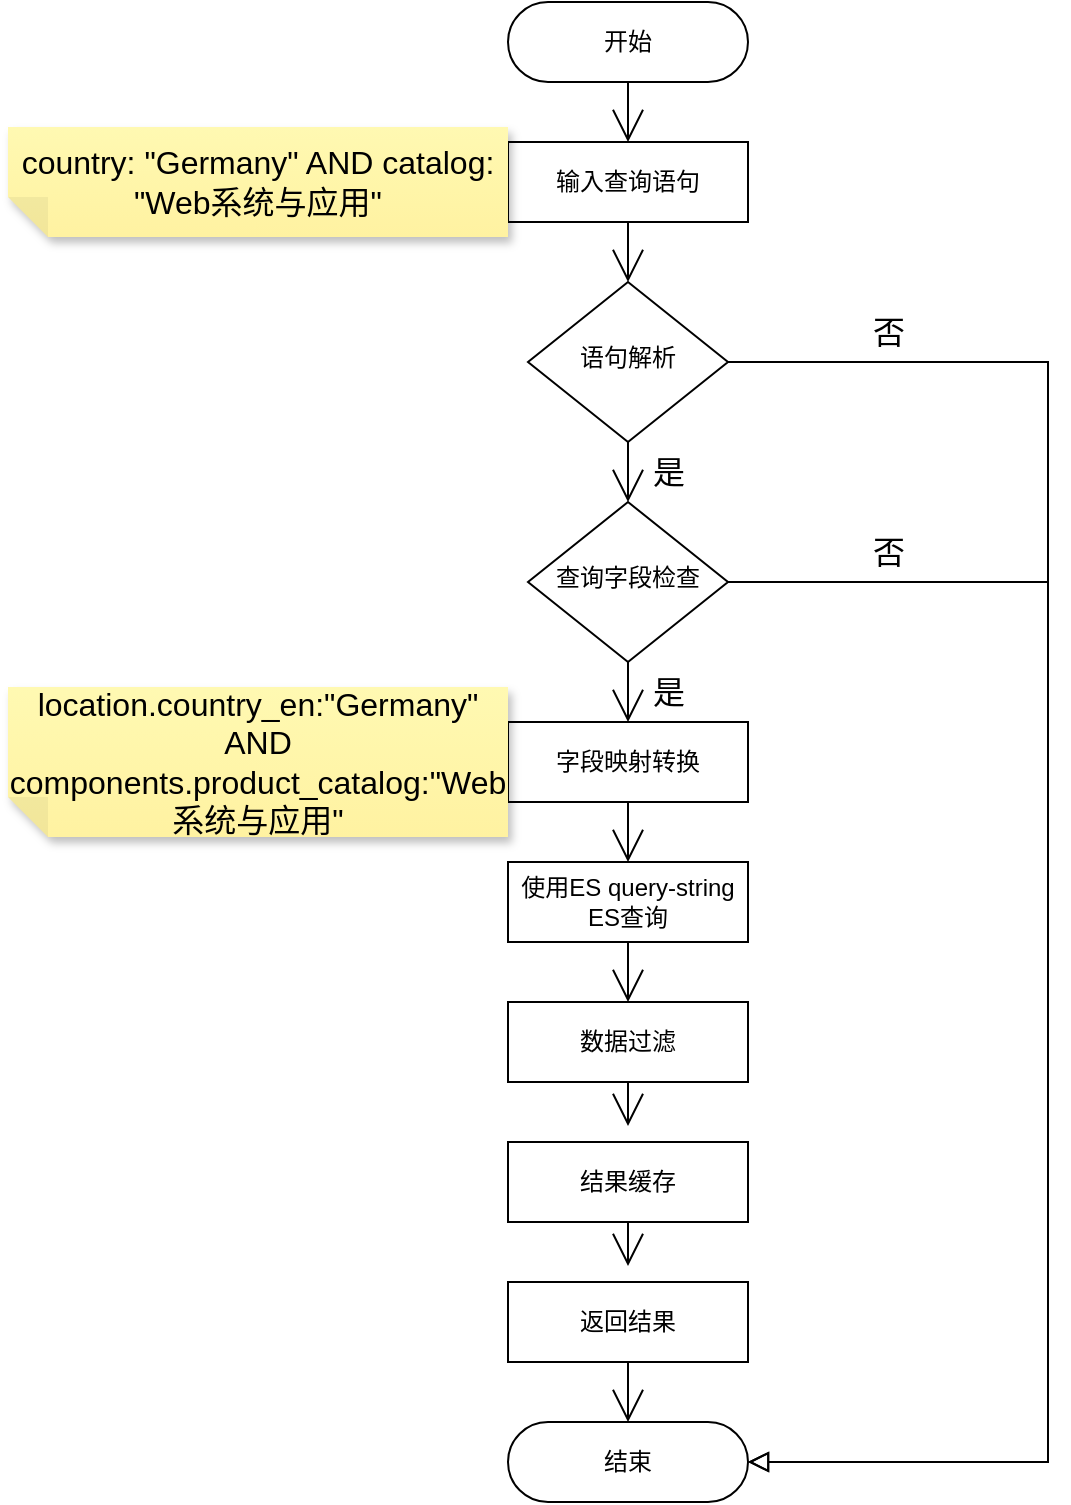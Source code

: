 <mxfile version="20.5.3" type="github">
  <diagram id="C5RBs43oDa-KdzZeNtuy" name="Page-1">
    <mxGraphModel dx="1406" dy="698" grid="1" gridSize="10" guides="1" tooltips="1" connect="1" arrows="1" fold="1" page="1" pageScale="1" pageWidth="827" pageHeight="1169" math="0" shadow="0">
      <root>
        <mxCell id="WIyWlLk6GJQsqaUBKTNV-0" />
        <mxCell id="WIyWlLk6GJQsqaUBKTNV-1" parent="WIyWlLk6GJQsqaUBKTNV-0" />
        <mxCell id="YGssA8yMRCr4iW37VXvU-3" style="edgeStyle=none;curved=1;rounded=0;orthogonalLoop=1;jettySize=auto;html=1;exitX=0.5;exitY=1;exitDx=0;exitDy=0;fontSize=12;endArrow=open;startSize=14;endSize=14;sourcePerimeterSpacing=8;targetPerimeterSpacing=8;entryX=0.5;entryY=0;entryDx=0;entryDy=0;" edge="1" parent="WIyWlLk6GJQsqaUBKTNV-1" source="WIyWlLk6GJQsqaUBKTNV-3" target="YGssA8yMRCr4iW37VXvU-2">
          <mxGeometry relative="1" as="geometry" />
        </mxCell>
        <mxCell id="WIyWlLk6GJQsqaUBKTNV-3" value="开始" style="rounded=1;whiteSpace=wrap;html=1;fontSize=12;glass=0;strokeWidth=1;shadow=0;arcSize=50;" parent="WIyWlLk6GJQsqaUBKTNV-1" vertex="1">
          <mxGeometry x="300" y="100" width="120" height="40" as="geometry" />
        </mxCell>
        <mxCell id="WIyWlLk6GJQsqaUBKTNV-5" value="" style="edgeStyle=orthogonalEdgeStyle;rounded=0;html=1;jettySize=auto;orthogonalLoop=1;fontSize=11;endArrow=block;endFill=0;endSize=8;strokeWidth=1;shadow=0;labelBackgroundColor=none;exitX=1;exitY=0.5;exitDx=0;exitDy=0;entryX=1;entryY=0.5;entryDx=0;entryDy=0;" parent="WIyWlLk6GJQsqaUBKTNV-1" source="WIyWlLk6GJQsqaUBKTNV-10" target="WIyWlLk6GJQsqaUBKTNV-11" edge="1">
          <mxGeometry y="10" relative="1" as="geometry">
            <mxPoint as="offset" />
            <mxPoint x="420" y="280" as="sourcePoint" />
            <mxPoint x="520" y="680" as="targetPoint" />
            <Array as="points">
              <mxPoint x="570" y="280" />
              <mxPoint x="570" y="830" />
            </Array>
          </mxGeometry>
        </mxCell>
        <mxCell id="YGssA8yMRCr4iW37VXvU-27" style="edgeStyle=none;curved=1;rounded=0;orthogonalLoop=1;jettySize=auto;html=1;exitX=0.5;exitY=1;exitDx=0;exitDy=0;fontSize=12;endArrow=open;startSize=14;endSize=14;sourcePerimeterSpacing=8;targetPerimeterSpacing=8;entryX=0.5;entryY=0;entryDx=0;entryDy=0;" edge="1" parent="WIyWlLk6GJQsqaUBKTNV-1" source="WIyWlLk6GJQsqaUBKTNV-10" target="YGssA8yMRCr4iW37VXvU-26">
          <mxGeometry relative="1" as="geometry" />
        </mxCell>
        <mxCell id="WIyWlLk6GJQsqaUBKTNV-10" value="语句解析" style="rhombus;whiteSpace=wrap;html=1;shadow=0;fontFamily=Helvetica;fontSize=12;align=center;strokeWidth=1;spacing=6;spacingTop=-4;" parent="WIyWlLk6GJQsqaUBKTNV-1" vertex="1">
          <mxGeometry x="310" y="240" width="100" height="80" as="geometry" />
        </mxCell>
        <mxCell id="WIyWlLk6GJQsqaUBKTNV-11" value="结束" style="rounded=1;whiteSpace=wrap;html=1;fontSize=12;glass=0;strokeWidth=1;shadow=0;arcSize=50;" parent="WIyWlLk6GJQsqaUBKTNV-1" vertex="1">
          <mxGeometry x="300" y="810" width="120" height="40" as="geometry" />
        </mxCell>
        <mxCell id="YGssA8yMRCr4iW37VXvU-25" style="edgeStyle=none;curved=1;rounded=0;orthogonalLoop=1;jettySize=auto;html=1;exitX=0.5;exitY=1;exitDx=0;exitDy=0;entryX=0.5;entryY=0;entryDx=0;entryDy=0;fontSize=12;endArrow=open;startSize=14;endSize=14;sourcePerimeterSpacing=8;targetPerimeterSpacing=8;" edge="1" parent="WIyWlLk6GJQsqaUBKTNV-1" source="YGssA8yMRCr4iW37VXvU-2" target="WIyWlLk6GJQsqaUBKTNV-10">
          <mxGeometry relative="1" as="geometry" />
        </mxCell>
        <mxCell id="YGssA8yMRCr4iW37VXvU-2" value="输入查询语句" style="rounded=1;whiteSpace=wrap;html=1;fontSize=12;glass=0;strokeWidth=1;shadow=0;arcSize=0;" vertex="1" parent="WIyWlLk6GJQsqaUBKTNV-1">
          <mxGeometry x="300" y="170" width="120" height="40" as="geometry" />
        </mxCell>
        <mxCell id="YGssA8yMRCr4iW37VXvU-44" style="edgeStyle=none;curved=1;rounded=0;orthogonalLoop=1;jettySize=auto;html=1;exitX=0.5;exitY=1;exitDx=0;exitDy=0;entryX=0.5;entryY=0;entryDx=0;entryDy=0;fontSize=12;endArrow=open;startSize=14;endSize=14;sourcePerimeterSpacing=8;targetPerimeterSpacing=8;" edge="1" parent="WIyWlLk6GJQsqaUBKTNV-1" source="YGssA8yMRCr4iW37VXvU-20" target="YGssA8yMRCr4iW37VXvU-41">
          <mxGeometry relative="1" as="geometry" />
        </mxCell>
        <mxCell id="YGssA8yMRCr4iW37VXvU-20" value="字段映射转换" style="rounded=1;whiteSpace=wrap;html=1;fontSize=12;glass=0;strokeWidth=1;shadow=0;arcSize=0;" vertex="1" parent="WIyWlLk6GJQsqaUBKTNV-1">
          <mxGeometry x="300" y="460" width="120" height="40" as="geometry" />
        </mxCell>
        <mxCell id="YGssA8yMRCr4iW37VXvU-31" style="edgeStyle=none;curved=1;rounded=0;orthogonalLoop=1;jettySize=auto;html=1;exitX=0.5;exitY=1;exitDx=0;exitDy=0;entryX=0.5;entryY=0;entryDx=0;entryDy=0;fontSize=12;endArrow=open;startSize=14;endSize=14;sourcePerimeterSpacing=8;targetPerimeterSpacing=8;" edge="1" parent="WIyWlLk6GJQsqaUBKTNV-1" source="YGssA8yMRCr4iW37VXvU-26" target="YGssA8yMRCr4iW37VXvU-20">
          <mxGeometry relative="1" as="geometry" />
        </mxCell>
        <mxCell id="YGssA8yMRCr4iW37VXvU-26" value="查询字段检查" style="rhombus;whiteSpace=wrap;html=1;shadow=0;fontFamily=Helvetica;fontSize=12;align=center;strokeWidth=1;spacing=6;spacingTop=-4;" vertex="1" parent="WIyWlLk6GJQsqaUBKTNV-1">
          <mxGeometry x="310" y="350" width="100" height="80" as="geometry" />
        </mxCell>
        <mxCell id="YGssA8yMRCr4iW37VXvU-28" value="是" style="text;html=1;align=center;verticalAlign=middle;resizable=0;points=[];autosize=1;strokeColor=none;fillColor=none;fontSize=16;" vertex="1" parent="WIyWlLk6GJQsqaUBKTNV-1">
          <mxGeometry x="360" y="320" width="40" height="30" as="geometry" />
        </mxCell>
        <mxCell id="YGssA8yMRCr4iW37VXvU-29" value="否" style="text;html=1;align=center;verticalAlign=middle;resizable=0;points=[];autosize=1;strokeColor=none;fillColor=none;fontSize=16;" vertex="1" parent="WIyWlLk6GJQsqaUBKTNV-1">
          <mxGeometry x="470" y="250" width="40" height="30" as="geometry" />
        </mxCell>
        <mxCell id="YGssA8yMRCr4iW37VXvU-32" value="是" style="text;html=1;align=center;verticalAlign=middle;resizable=0;points=[];autosize=1;strokeColor=none;fillColor=none;fontSize=16;" vertex="1" parent="WIyWlLk6GJQsqaUBKTNV-1">
          <mxGeometry x="360" y="430" width="40" height="30" as="geometry" />
        </mxCell>
        <mxCell id="YGssA8yMRCr4iW37VXvU-38" value="" style="edgeStyle=orthogonalEdgeStyle;rounded=0;html=1;jettySize=auto;orthogonalLoop=1;fontSize=11;endArrow=block;endFill=0;endSize=8;strokeWidth=1;shadow=0;labelBackgroundColor=none;exitX=1;exitY=0.5;exitDx=0;exitDy=0;entryX=1;entryY=0.5;entryDx=0;entryDy=0;" edge="1" parent="WIyWlLk6GJQsqaUBKTNV-1" source="YGssA8yMRCr4iW37VXvU-26" target="WIyWlLk6GJQsqaUBKTNV-11">
          <mxGeometry y="10" relative="1" as="geometry">
            <mxPoint as="offset" />
            <mxPoint x="420" y="300" as="sourcePoint" />
            <mxPoint x="440" y="680" as="targetPoint" />
            <Array as="points">
              <mxPoint x="570" y="390" />
              <mxPoint x="570" y="830" />
            </Array>
          </mxGeometry>
        </mxCell>
        <mxCell id="YGssA8yMRCr4iW37VXvU-39" value="否" style="text;html=1;align=center;verticalAlign=middle;resizable=0;points=[];autosize=1;strokeColor=none;fillColor=none;fontSize=16;" vertex="1" parent="WIyWlLk6GJQsqaUBKTNV-1">
          <mxGeometry x="470" y="360" width="40" height="30" as="geometry" />
        </mxCell>
        <mxCell id="YGssA8yMRCr4iW37VXvU-49" style="edgeStyle=none;curved=1;rounded=0;orthogonalLoop=1;jettySize=auto;html=1;exitX=0.5;exitY=1;exitDx=0;exitDy=0;entryX=0.5;entryY=0;entryDx=0;entryDy=0;fontSize=12;endArrow=open;startSize=14;endSize=14;sourcePerimeterSpacing=8;targetPerimeterSpacing=8;" edge="1" parent="WIyWlLk6GJQsqaUBKTNV-1" source="YGssA8yMRCr4iW37VXvU-41" target="YGssA8yMRCr4iW37VXvU-45">
          <mxGeometry relative="1" as="geometry" />
        </mxCell>
        <mxCell id="YGssA8yMRCr4iW37VXvU-41" value="使用ES query-string&lt;br&gt;ES查询" style="rounded=1;whiteSpace=wrap;html=1;fontSize=12;glass=0;strokeWidth=1;shadow=0;arcSize=0;" vertex="1" parent="WIyWlLk6GJQsqaUBKTNV-1">
          <mxGeometry x="300" y="530" width="120" height="40" as="geometry" />
        </mxCell>
        <mxCell id="YGssA8yMRCr4iW37VXvU-48" style="edgeStyle=none;curved=1;rounded=0;orthogonalLoop=1;jettySize=auto;html=1;exitX=0.5;exitY=1;exitDx=0;exitDy=0;fontSize=12;endArrow=open;startSize=14;endSize=14;sourcePerimeterSpacing=8;targetPerimeterSpacing=8;" edge="1" parent="WIyWlLk6GJQsqaUBKTNV-1" source="YGssA8yMRCr4iW37VXvU-45" target="YGssA8yMRCr4iW37VXvU-47">
          <mxGeometry relative="1" as="geometry" />
        </mxCell>
        <mxCell id="YGssA8yMRCr4iW37VXvU-45" value="数据过滤" style="rounded=1;whiteSpace=wrap;html=1;fontSize=12;glass=0;strokeWidth=1;shadow=0;arcSize=0;" vertex="1" parent="WIyWlLk6GJQsqaUBKTNV-1">
          <mxGeometry x="300" y="600" width="120" height="40" as="geometry" />
        </mxCell>
        <mxCell id="YGssA8yMRCr4iW37VXvU-51" style="edgeStyle=none;curved=1;rounded=0;orthogonalLoop=1;jettySize=auto;html=1;exitX=0.5;exitY=1;exitDx=0;exitDy=0;fontSize=12;endArrow=open;startSize=14;endSize=14;sourcePerimeterSpacing=8;targetPerimeterSpacing=8;" edge="1" parent="WIyWlLk6GJQsqaUBKTNV-1" source="YGssA8yMRCr4iW37VXvU-47" target="YGssA8yMRCr4iW37VXvU-50">
          <mxGeometry relative="1" as="geometry" />
        </mxCell>
        <mxCell id="YGssA8yMRCr4iW37VXvU-47" value="结果缓存" style="rounded=1;whiteSpace=wrap;html=1;fontSize=12;glass=0;strokeWidth=1;shadow=0;arcSize=0;" vertex="1" parent="WIyWlLk6GJQsqaUBKTNV-1">
          <mxGeometry x="300" y="670" width="120" height="40" as="geometry" />
        </mxCell>
        <mxCell id="YGssA8yMRCr4iW37VXvU-52" style="edgeStyle=none;curved=1;rounded=0;orthogonalLoop=1;jettySize=auto;html=1;exitX=0.5;exitY=1;exitDx=0;exitDy=0;entryX=0.5;entryY=0;entryDx=0;entryDy=0;fontSize=12;endArrow=open;startSize=14;endSize=14;sourcePerimeterSpacing=8;targetPerimeterSpacing=8;" edge="1" parent="WIyWlLk6GJQsqaUBKTNV-1" source="YGssA8yMRCr4iW37VXvU-50" target="WIyWlLk6GJQsqaUBKTNV-11">
          <mxGeometry relative="1" as="geometry" />
        </mxCell>
        <mxCell id="YGssA8yMRCr4iW37VXvU-50" value="返回结果" style="rounded=1;whiteSpace=wrap;html=1;fontSize=12;glass=0;strokeWidth=1;shadow=0;arcSize=0;" vertex="1" parent="WIyWlLk6GJQsqaUBKTNV-1">
          <mxGeometry x="300" y="740" width="120" height="40" as="geometry" />
        </mxCell>
        <mxCell id="YGssA8yMRCr4iW37VXvU-53" value="country: &quot;Germany&quot; AND catalog: &quot;Web系统与应用&quot;" style="shape=note;whiteSpace=wrap;html=1;backgroundOutline=1;fontColor=#000000;darkOpacity=0.05;fillColor=#FFF9B2;strokeColor=none;fillStyle=solid;direction=west;gradientDirection=north;gradientColor=#FFF2A1;shadow=1;size=20;pointerEvents=1;fontSize=16;" vertex="1" parent="WIyWlLk6GJQsqaUBKTNV-1">
          <mxGeometry x="50" y="162.5" width="250" height="55" as="geometry" />
        </mxCell>
        <mxCell id="YGssA8yMRCr4iW37VXvU-56" value="location.country_en:&quot;Germany&quot; AND components.product_catalog:&quot;Web系统与应用&quot;" style="shape=note;whiteSpace=wrap;html=1;backgroundOutline=1;fontColor=#000000;darkOpacity=0.05;fillColor=#FFF9B2;strokeColor=none;fillStyle=solid;direction=west;gradientDirection=north;gradientColor=#FFF2A1;shadow=1;size=20;pointerEvents=1;fontSize=16;" vertex="1" parent="WIyWlLk6GJQsqaUBKTNV-1">
          <mxGeometry x="50" y="442.5" width="250" height="75" as="geometry" />
        </mxCell>
      </root>
    </mxGraphModel>
  </diagram>
</mxfile>
